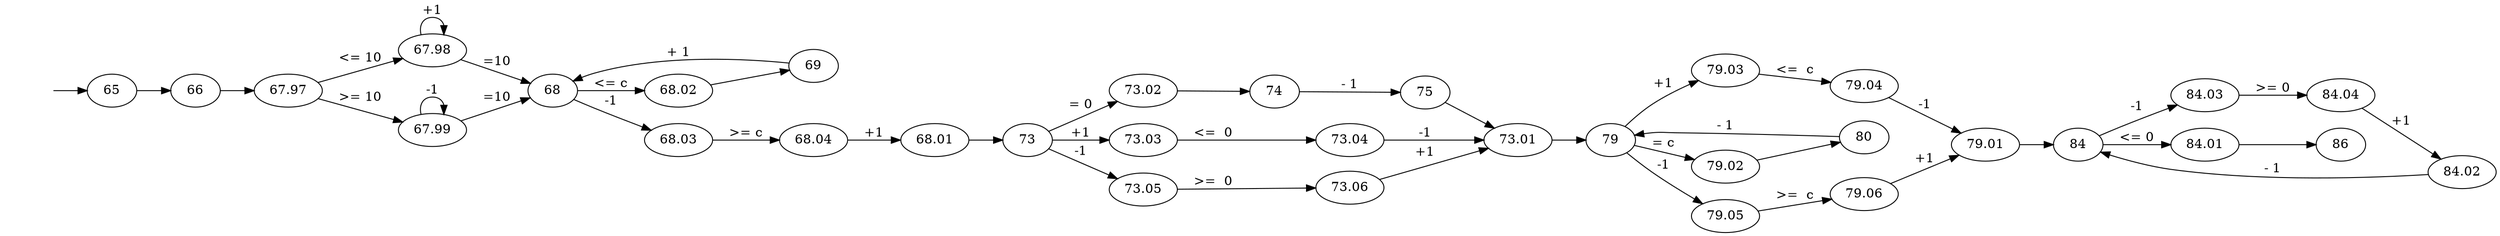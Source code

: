 digraph G {
		rankdir=LR
		Q0[label="65"];
		Q1[label="66"];
		Q2[label="68"];
		Q3[label="67.97"];
		Q4[label="67.98"];
		Q5[label="67.99"];
		Q6[label="68.02"];
		Q7[label="69"];
		Q8[label="68.03"];
		Q9[label="68.04"];
		Q10[label="68.01"];
		Q11[label="73"];
		Q12[label="73.02"];
		Q13[label="74"];
		Q14[label="75"];
		Q15[label="73.03"];
		Q16[label="73.04"];
		Q17[label="73.05"];
		Q18[label="73.06"];
		Q19[label="73.01"];
		Q20[label="79"];
		Q21[label="79.02"];
		Q22[label="80"];
		Q23[label="79.03"];
		Q24[label="79.04"];
		Q25[label="79.05"];
		Q26[label="79.06"];
		Q27[label="79.01"];
		Q28[label="84"];
		Q29[label="84.02"];
		Q30[label="84.03"];
		Q31[label="84.04"];
		Q32[label="84.01"];
		Q33[label="86"];
		Qi[style=invis];
		Qi -> Q0 [label=""]
		Q0 -> Q1 [label=""]
		Q3 -> Q4 [label="<= 10"]
		Q4 -> Q4 [label="+1"]
		Q4 -> Q2 [label="=10"]
		Q3 -> Q5 [label=">= 10"]
		Q5 -> Q5 [label="-1"]
		Q5 -> Q2 [label="=10"]
		Q1 -> Q3 [label=""]
		Q6 -> Q7 [label=""]
		Q7 -> Q2 [label="+ 1"]
		Q2 -> Q6 [label="<= c"]
		Q2 -> Q8 [label="-1"]
		Q8 -> Q9 [label=">= c"]
		Q9 -> Q10 [label="+1"]
		Q10 -> Q11 [label=""]
		Q12 -> Q13 [label=""]
		Q13 -> Q14 [label="- 1"]
		Q14 -> Q19 [label=""]
		Q11 -> Q12 [label="= 0"]
		Q11 -> Q15 [label="+1"]
		Q15 -> Q16 [label="<=  0"]
		Q16 -> Q19 [label="-1"]
		Q11 -> Q17 [label="-1"]
		Q17 -> Q18 [label=">=  0"]
		Q18 -> Q19 [label="+1"]
		Q19 -> Q20 [label=""]
		Q21 -> Q22 [label=""]
		Q22 -> Q20 [label="- 1"]
		Q20 -> Q21 [label="= c"]
		Q20 -> Q23 [label="+1"]
		Q23 -> Q24 [label="<=  c"]
		Q24 -> Q27 [label="-1"]
		Q20 -> Q25 [label="-1"]
		Q25 -> Q26 [label=">=  c"]
		Q26 -> Q27 [label="+1"]
		Q27 -> Q28 [label=""]
		Q29 -> Q28 [label="- 1"]
		Q28 -> Q30 [label="-1"]
		Q30 -> Q31 [label=">= 0"]
		Q31 -> Q29 [label="+1"]
		Q28 -> Q32 [label="<= 0"]
		Q32 -> Q33 [label=""]
		
}